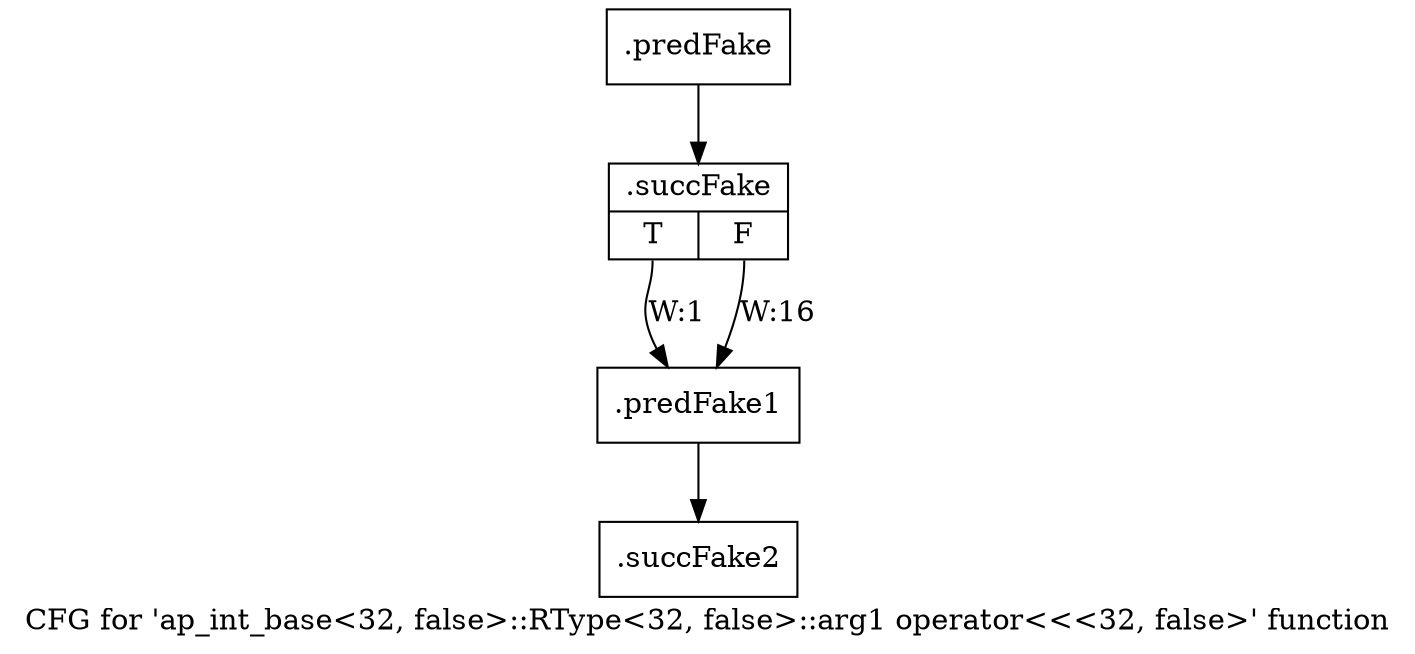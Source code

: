 digraph "CFG for 'ap_int_base\<32, false\>::RType\<32, false\>::arg1 operator\<\<\<32, false\>' function" {
	label="CFG for 'ap_int_base\<32, false\>::RType\<32, false\>::arg1 operator\<\<\<32, false\>' function";

	Node0x5cd2d00 [shape=record,filename="",linenumber="",label="{.predFake}"];
	Node0x5cd2d00 -> Node0x6153860[ callList="" memoryops="" filename="/mnt/xilinx/Vitis_HLS/2021.2/include/ap_int_base.h" execusionnum="15"];
	Node0x6153860 [shape=record,filename="/mnt/xilinx/Vitis_HLS/2021.2/include/ap_int_base.h",linenumber="1691",label="{.succFake|{<s0>T|<s1>F}}"];
	Node0x6153860:s0 -> Node0x5cd3f40[label="W:1" callList="" memoryops="" filename="/mnt/xilinx/Vitis_HLS/2021.2/include/ap_int_base.h" execusionnum="0"];
	Node0x6153860:s1 -> Node0x5cd3f40[label="W:16" callList="" memoryops="" filename="/mnt/xilinx/Vitis_HLS/2021.2/include/ap_int_base.h" execusionnum="15"];
	Node0x5cd3f40 [shape=record,filename="/mnt/xilinx/Vitis_HLS/2021.2/include/ap_int_base.h",linenumber="1691",label="{.predFake1}"];
	Node0x5cd3f40 -> Node0x6153960[ callList="" memoryops="" filename="/mnt/xilinx/Vitis_HLS/2021.2/include/ap_int_base.h" execusionnum="15"];
	Node0x6153960 [shape=record,filename="/mnt/xilinx/Vitis_HLS/2021.2/include/ap_int_base.h",linenumber="1691",label="{.succFake2}"];
}
